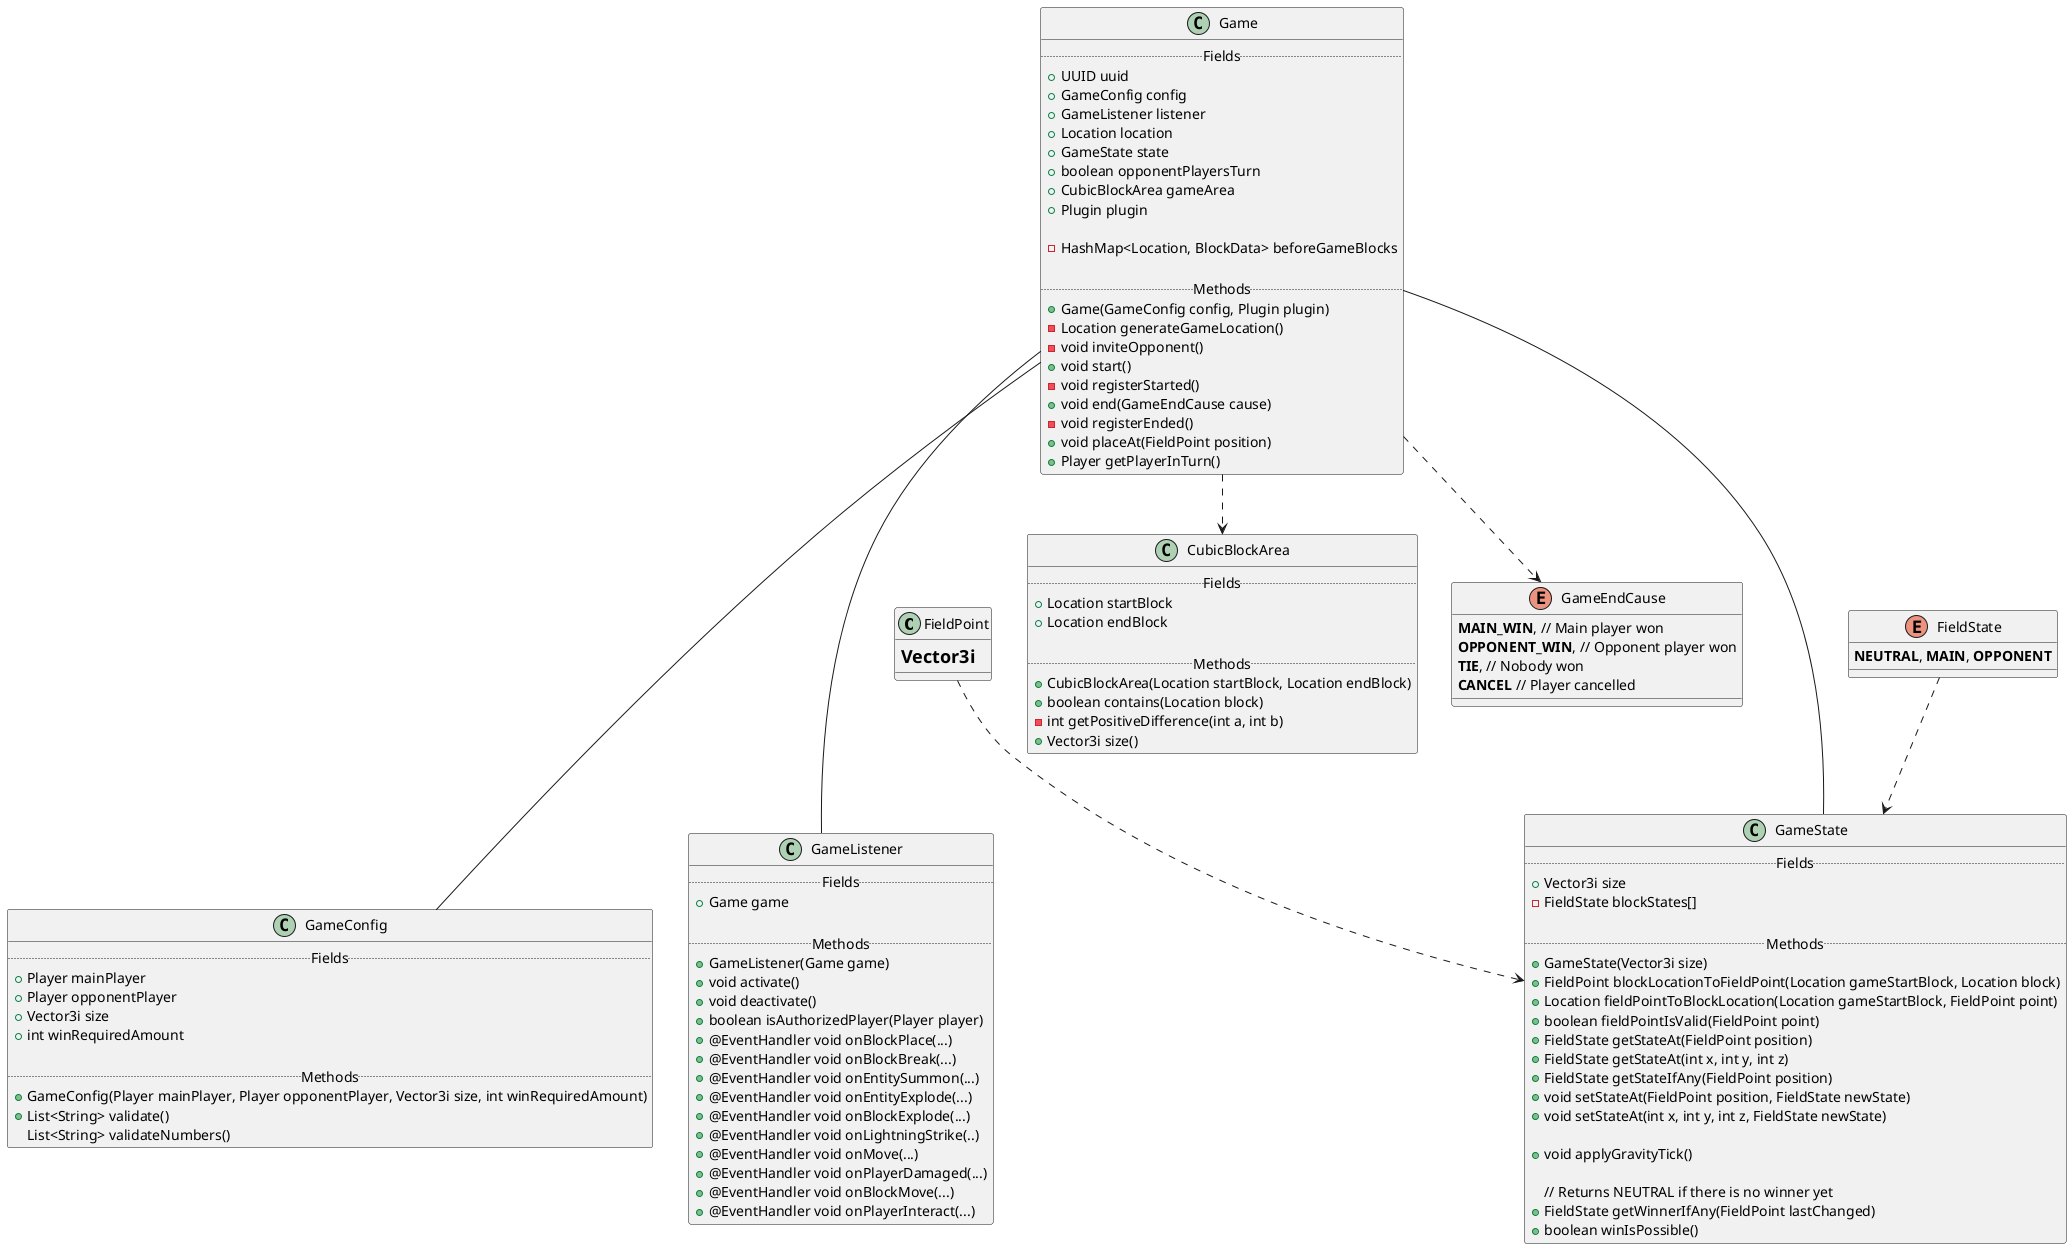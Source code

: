 @startuml

class FieldPoint {
    = Vector3i
}

enum GameEndCause {
    <b>MAIN_WIN</b>, // Main player won
    <b>OPPONENT_WIN</b>, // Opponent player won
    <b>TIE</b>, // Nobody won
    <b>CANCEL</b> // Player cancelled
}

class Game {
    .. Fields ..
    +UUID uuid
	+GameConfig config
    +GameListener listener
    +Location location /' Start block location; stores world '/
    +GameState state /' Stores the marked fields in a separate positioning system '/
    +boolean opponentPlayersTurn /' Whose turn it is! '/
    +CubicBlockArea gameArea /' Set in contructor '/
    +Plugin plugin /' Used for listener and for placing blocks '/
    
    -HashMap<Location, BlockData> beforeGameBlocks
    
    .. Methods ..
    +Game(GameConfig config, Plugin plugin)
    -Location generateGameLocation() /' Based on the main player's facing '/
    -void inviteOpponent() /' Calls start() when accepted '/
    +void start() /' Starts the game and places the blocks; activates the listener '/
    -void registerStarted() /' Configures the static HashMaps! '/
    +void end(GameEndCause cause) /' Ends the game and removes the blocks; deactivates the listener '/
    -void registerEnded() /' Configured the static HashMaps! '/
    +void placeAt(FieldPoint position) /' Called when the current player marks a field; checks for win and changes the turn '/
    +Player getPlayerInTurn()
}


class GameConfig {
    .. Fields ..
    +Player mainPlayer
    +Player opponentPlayer
    +Vector3i size
    +int winRequiredAmount
    
    .. Methods ..
    +GameConfig(Player mainPlayer, Player opponentPlayer, Vector3i size, int winRequiredAmount)
    +List<String> validate() /' Returns a list of errors in the config! Empty means OK '/
    List<String> validateNumbers() /' sub-part of validate() '/
}


enum FieldState {
    <b>NEUTRAL</b>, <b>MAIN</b>, <b>OPPONENT</b>
}

class GameState {
    .. Fields ..
    +Vector3i size
    -FieldState blockStates[]
    
    .. Methods ..
    +GameState(Vector3i size) /' Sizes the array and fills it with FieldState.NEUTRAL '/
    +FieldPoint blockLocationToFieldPoint(Location gameStartBlock, Location block) /' /!\ CHECK FOR WORLD '/
    +Location fieldPointToBlockLocation(Location gameStartBlock, FieldPoint point) /' /!\ SET WORLD '/
    +boolean fieldPointIsValid(FieldPoint point) /' Returns true if the given FieldPoint is contained in this game (regarding the size!) '/
    +FieldState getStateAt(FieldPoint position)
    +FieldState getStateAt(int x, int y, int z)
    +FieldState getStateIfAny(FieldPoint position) /' NEUTRAL on exception '/
    +void setStateAt(FieldPoint position, FieldState newState)
    +void setStateAt(int x, int y, int z, FieldState newState)
    
    +void applyGravityTick() /' Makes all blocks in air fall by one '/
    
    // Returns NEUTRAL if there is no winner yet
    +FieldState getWinnerIfAny(FieldPoint lastChanged) /' Returns NEUTRAL for no winner yet '/
    +boolean winIsPossible() /' Whether (false) or not (true) to cancel the game '/
}

class GameListener {
    .. Fields ..
    +Game game
    
    .. Methods ..
    +GameListener(Game game)
    +void activate()
    +void deactivate()
    +boolean isAuthorizedPlayer(Player player)
    +@EventHandler void onBlockPlace(...) /' BlockPlaceEvent '/
    +@EventHandler void onBlockBreak(...) /' BlockBreakEvent '/
    +@EventHandler void onEntitySummon(...) /' EntitySpawnEvent '/
    +@EventHandler void onEntityExplode(...) /' EntityExplodeEvent '/
    +@EventHandler void onBlockExplode(...) /' BlockExplodeEvent '/
    +@EventHandler void onLightningStrike(..) /' LightningStrikeEvent '/
    +@EventHandler void onMove(...) /' PlayerMoveEvent '/
    +@EventHandler void onPlayerDamaged(...) /' EntityDamageByEntityEvent '/
    +@EventHandler void onBlockMove(...) /' BlockFromToEvent '/
    +@EventHandler void onPlayerInteract(...) /' PlayerInteractEvent '/
}


class CubicBlockArea {
    .. Fields ..
    +Location startBlock
    +Location endBlock

    .. Methods ..
    +CubicBlockArea(Location startBlock, Location endBlock)
    +boolean contains(Location block)
    -int getPositiveDifference(int a, int b)
    +Vector3i size()
}

Game --- GameConfig
Game --- GameListener
Game ..> CubicBlockArea
Game ..> GameEndCause

FieldPoint ..> GameState
FieldState ..> GameState
Game --- GameState

@enduml

